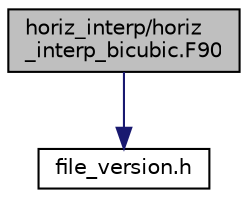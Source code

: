 digraph "horiz_interp/horiz_interp_bicubic.F90"
{
 // INTERACTIVE_SVG=YES
 // LATEX_PDF_SIZE
  edge [fontname="Helvetica",fontsize="10",labelfontname="Helvetica",labelfontsize="10"];
  node [fontname="Helvetica",fontsize="10",shape=record];
  Node1 [label="horiz_interp/horiz\l_interp_bicubic.F90",height=0.2,width=0.4,color="black", fillcolor="grey75", style="filled", fontcolor="black",tooltip="File for horiz_interp_bicubic_mod."];
  Node1 -> Node2 [color="midnightblue",fontsize="10",style="solid",fontname="Helvetica"];
  Node2 [label="file_version.h",height=0.2,width=0.4,color="black", fillcolor="white", style="filled",URL="$file__version_8h_source.html",tooltip=" "];
}

